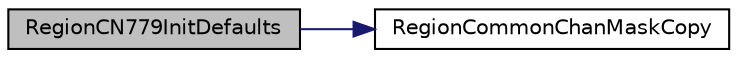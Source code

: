 digraph "RegionCN779InitDefaults"
{
  edge [fontname="Helvetica",fontsize="10",labelfontname="Helvetica",labelfontsize="10"];
  node [fontname="Helvetica",fontsize="10",shape=record];
  rankdir="LR";
  Node53 [label="RegionCN779InitDefaults",height=0.2,width=0.4,color="black", fillcolor="grey75", style="filled", fontcolor="black"];
  Node53 -> Node54 [color="midnightblue",fontsize="10",style="solid",fontname="Helvetica"];
  Node54 [label="RegionCommonChanMaskCopy",height=0.2,width=0.4,color="black", fillcolor="white", style="filled",URL="$group___r_e_g_i_o_n_c_o_m_m_o_n.html#ga95f5199d490113269fae7f2e0569e9a0",tooltip="Copy a channels mask. This is a generic function and valid for all regions. "];
}
